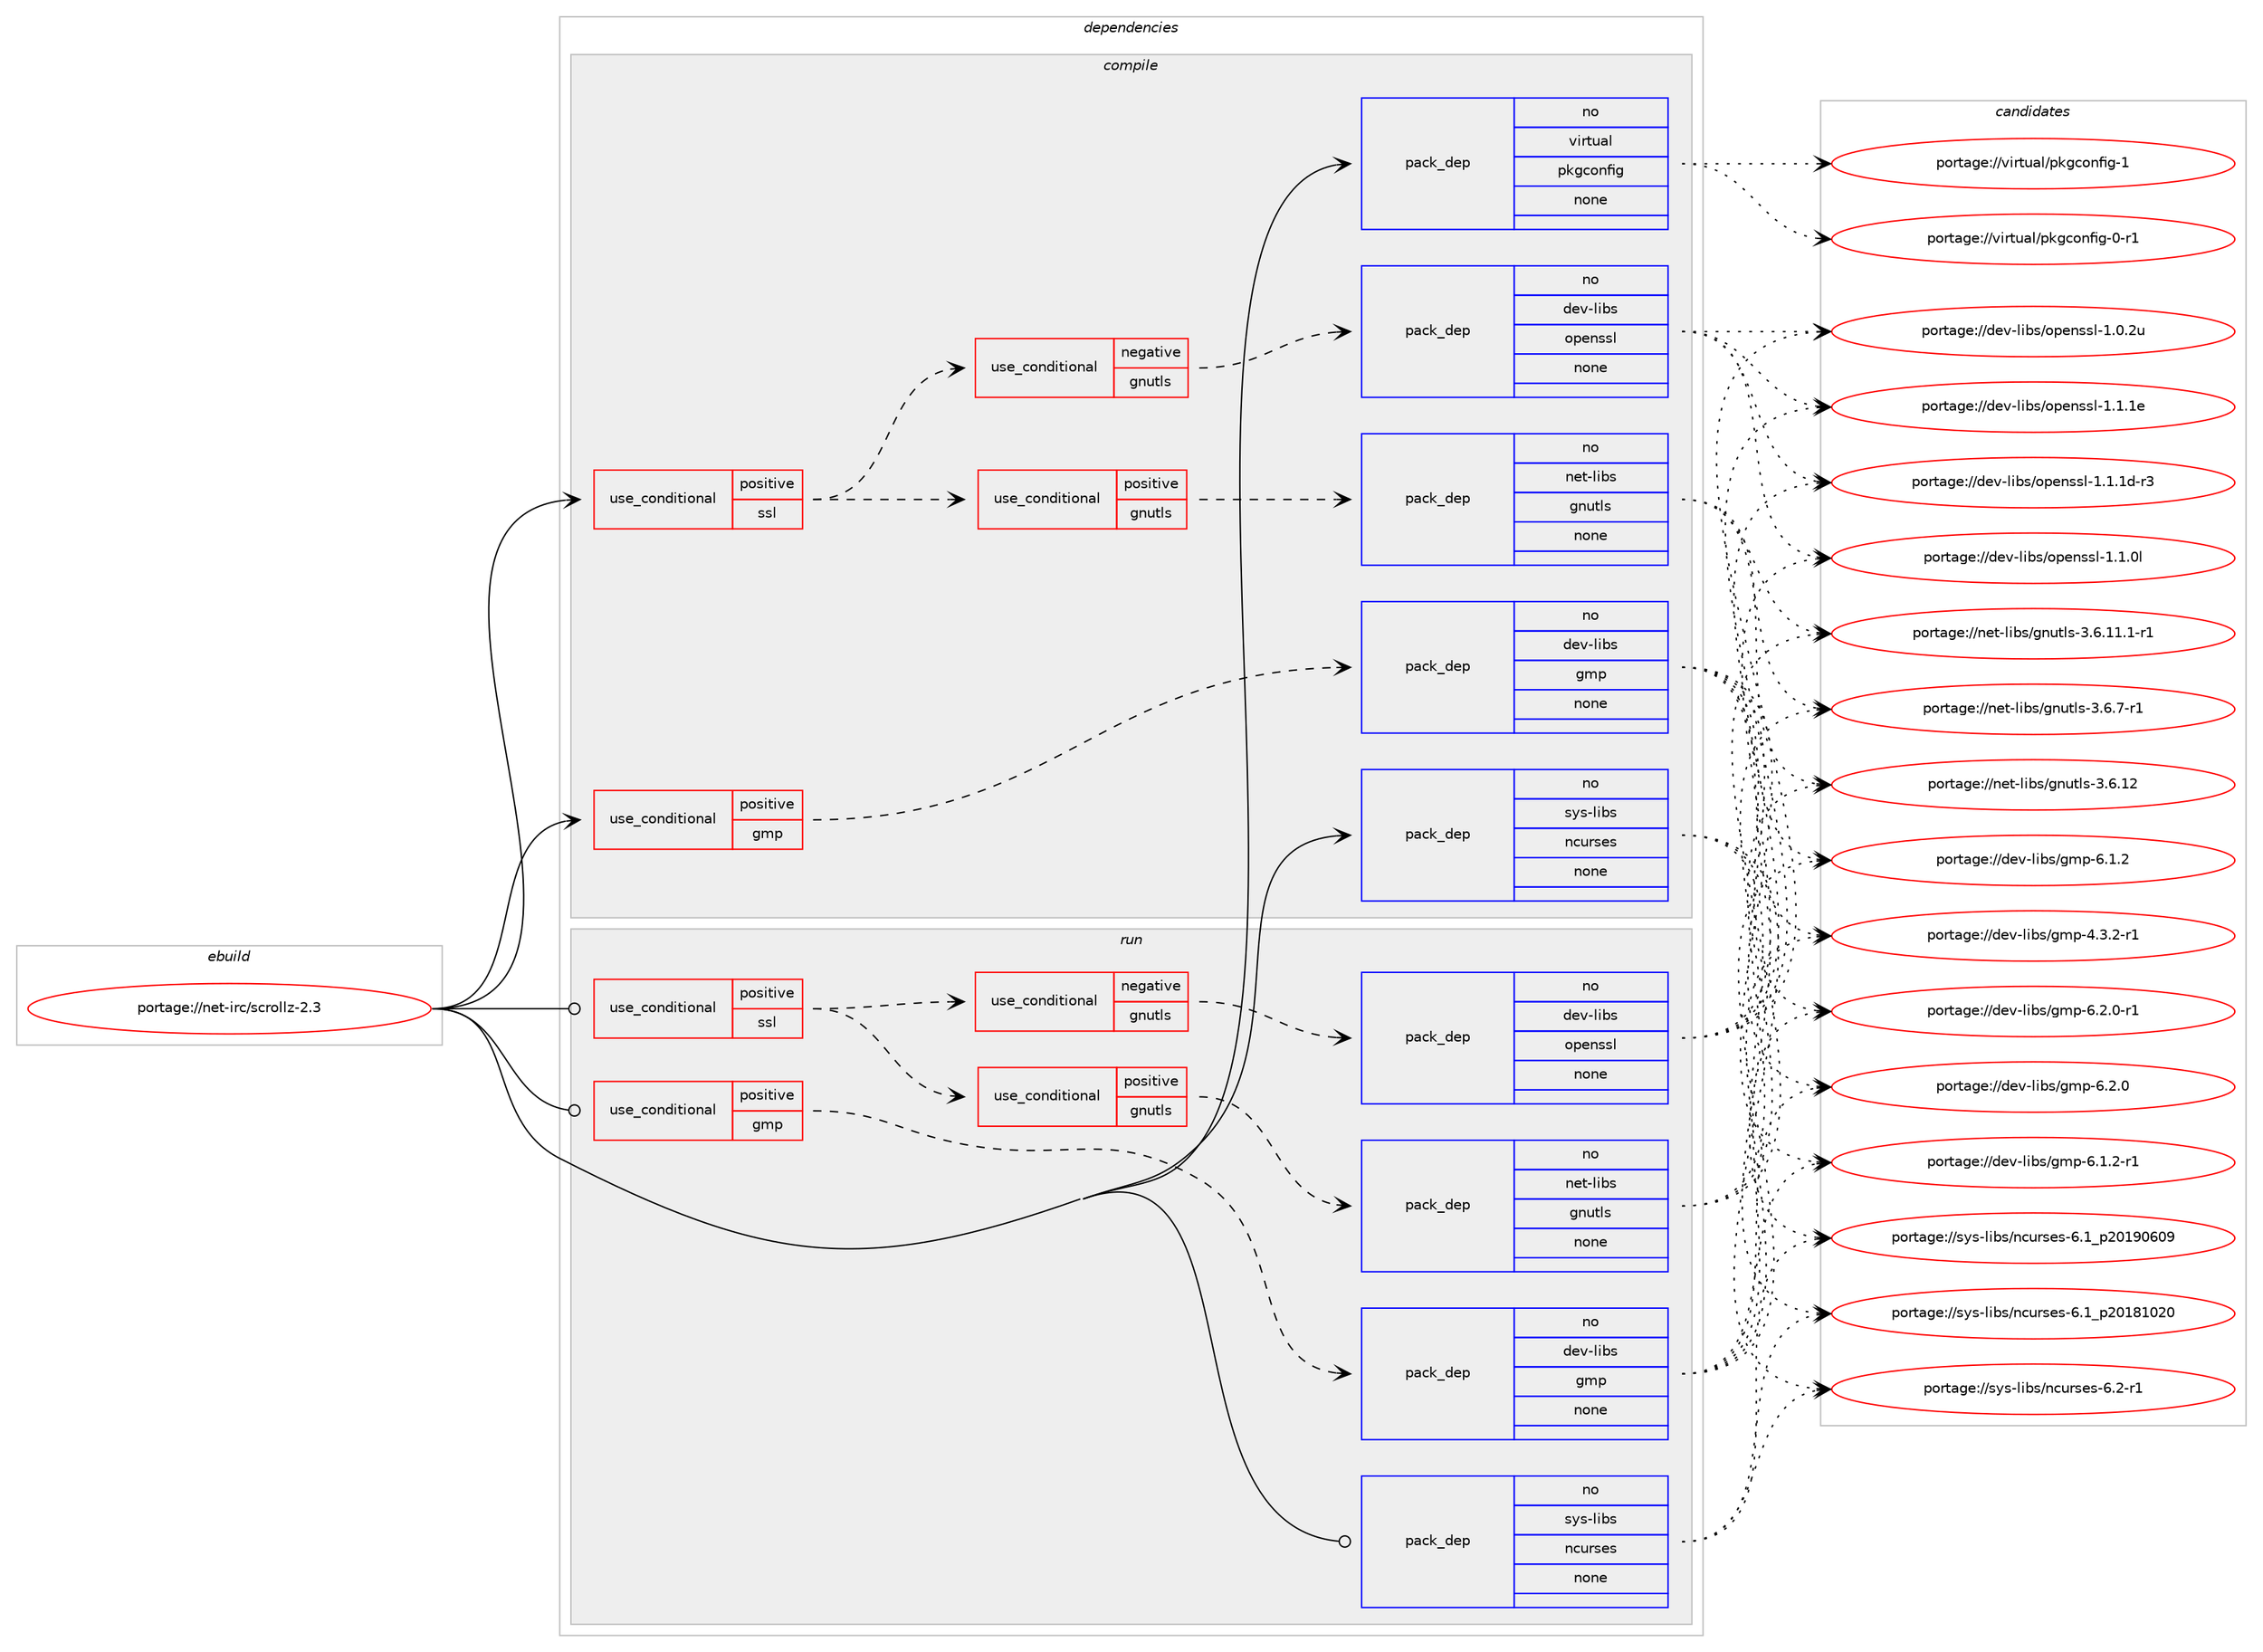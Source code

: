 digraph prolog {

# *************
# Graph options
# *************

newrank=true;
concentrate=true;
compound=true;
graph [rankdir=LR,fontname=Helvetica,fontsize=10,ranksep=1.5];#, ranksep=2.5, nodesep=0.2];
edge  [arrowhead=vee];
node  [fontname=Helvetica,fontsize=10];

# **********
# The ebuild
# **********

subgraph cluster_leftcol {
color=gray;
rank=same;
label=<<i>ebuild</i>>;
id [label="portage://net-irc/scrollz-2.3", color=red, width=4, href="../net-irc/scrollz-2.3.svg"];
}

# ****************
# The dependencies
# ****************

subgraph cluster_midcol {
color=gray;
label=<<i>dependencies</i>>;
subgraph cluster_compile {
fillcolor="#eeeeee";
style=filled;
label=<<i>compile</i>>;
subgraph cond4087 {
dependency23925 [label=<<TABLE BORDER="0" CELLBORDER="1" CELLSPACING="0" CELLPADDING="4"><TR><TD ROWSPAN="3" CELLPADDING="10">use_conditional</TD></TR><TR><TD>positive</TD></TR><TR><TD>gmp</TD></TR></TABLE>>, shape=none, color=red];
subgraph pack19457 {
dependency23926 [label=<<TABLE BORDER="0" CELLBORDER="1" CELLSPACING="0" CELLPADDING="4" WIDTH="220"><TR><TD ROWSPAN="6" CELLPADDING="30">pack_dep</TD></TR><TR><TD WIDTH="110">no</TD></TR><TR><TD>dev-libs</TD></TR><TR><TD>gmp</TD></TR><TR><TD>none</TD></TR><TR><TD></TD></TR></TABLE>>, shape=none, color=blue];
}
dependency23925:e -> dependency23926:w [weight=20,style="dashed",arrowhead="vee"];
}
id:e -> dependency23925:w [weight=20,style="solid",arrowhead="vee"];
subgraph cond4088 {
dependency23927 [label=<<TABLE BORDER="0" CELLBORDER="1" CELLSPACING="0" CELLPADDING="4"><TR><TD ROWSPAN="3" CELLPADDING="10">use_conditional</TD></TR><TR><TD>positive</TD></TR><TR><TD>ssl</TD></TR></TABLE>>, shape=none, color=red];
subgraph cond4089 {
dependency23928 [label=<<TABLE BORDER="0" CELLBORDER="1" CELLSPACING="0" CELLPADDING="4"><TR><TD ROWSPAN="3" CELLPADDING="10">use_conditional</TD></TR><TR><TD>positive</TD></TR><TR><TD>gnutls</TD></TR></TABLE>>, shape=none, color=red];
subgraph pack19458 {
dependency23929 [label=<<TABLE BORDER="0" CELLBORDER="1" CELLSPACING="0" CELLPADDING="4" WIDTH="220"><TR><TD ROWSPAN="6" CELLPADDING="30">pack_dep</TD></TR><TR><TD WIDTH="110">no</TD></TR><TR><TD>net-libs</TD></TR><TR><TD>gnutls</TD></TR><TR><TD>none</TD></TR><TR><TD></TD></TR></TABLE>>, shape=none, color=blue];
}
dependency23928:e -> dependency23929:w [weight=20,style="dashed",arrowhead="vee"];
}
dependency23927:e -> dependency23928:w [weight=20,style="dashed",arrowhead="vee"];
subgraph cond4090 {
dependency23930 [label=<<TABLE BORDER="0" CELLBORDER="1" CELLSPACING="0" CELLPADDING="4"><TR><TD ROWSPAN="3" CELLPADDING="10">use_conditional</TD></TR><TR><TD>negative</TD></TR><TR><TD>gnutls</TD></TR></TABLE>>, shape=none, color=red];
subgraph pack19459 {
dependency23931 [label=<<TABLE BORDER="0" CELLBORDER="1" CELLSPACING="0" CELLPADDING="4" WIDTH="220"><TR><TD ROWSPAN="6" CELLPADDING="30">pack_dep</TD></TR><TR><TD WIDTH="110">no</TD></TR><TR><TD>dev-libs</TD></TR><TR><TD>openssl</TD></TR><TR><TD>none</TD></TR><TR><TD></TD></TR></TABLE>>, shape=none, color=blue];
}
dependency23930:e -> dependency23931:w [weight=20,style="dashed",arrowhead="vee"];
}
dependency23927:e -> dependency23930:w [weight=20,style="dashed",arrowhead="vee"];
}
id:e -> dependency23927:w [weight=20,style="solid",arrowhead="vee"];
subgraph pack19460 {
dependency23932 [label=<<TABLE BORDER="0" CELLBORDER="1" CELLSPACING="0" CELLPADDING="4" WIDTH="220"><TR><TD ROWSPAN="6" CELLPADDING="30">pack_dep</TD></TR><TR><TD WIDTH="110">no</TD></TR><TR><TD>sys-libs</TD></TR><TR><TD>ncurses</TD></TR><TR><TD>none</TD></TR><TR><TD></TD></TR></TABLE>>, shape=none, color=blue];
}
id:e -> dependency23932:w [weight=20,style="solid",arrowhead="vee"];
subgraph pack19461 {
dependency23933 [label=<<TABLE BORDER="0" CELLBORDER="1" CELLSPACING="0" CELLPADDING="4" WIDTH="220"><TR><TD ROWSPAN="6" CELLPADDING="30">pack_dep</TD></TR><TR><TD WIDTH="110">no</TD></TR><TR><TD>virtual</TD></TR><TR><TD>pkgconfig</TD></TR><TR><TD>none</TD></TR><TR><TD></TD></TR></TABLE>>, shape=none, color=blue];
}
id:e -> dependency23933:w [weight=20,style="solid",arrowhead="vee"];
}
subgraph cluster_compileandrun {
fillcolor="#eeeeee";
style=filled;
label=<<i>compile and run</i>>;
}
subgraph cluster_run {
fillcolor="#eeeeee";
style=filled;
label=<<i>run</i>>;
subgraph cond4091 {
dependency23934 [label=<<TABLE BORDER="0" CELLBORDER="1" CELLSPACING="0" CELLPADDING="4"><TR><TD ROWSPAN="3" CELLPADDING="10">use_conditional</TD></TR><TR><TD>positive</TD></TR><TR><TD>gmp</TD></TR></TABLE>>, shape=none, color=red];
subgraph pack19462 {
dependency23935 [label=<<TABLE BORDER="0" CELLBORDER="1" CELLSPACING="0" CELLPADDING="4" WIDTH="220"><TR><TD ROWSPAN="6" CELLPADDING="30">pack_dep</TD></TR><TR><TD WIDTH="110">no</TD></TR><TR><TD>dev-libs</TD></TR><TR><TD>gmp</TD></TR><TR><TD>none</TD></TR><TR><TD></TD></TR></TABLE>>, shape=none, color=blue];
}
dependency23934:e -> dependency23935:w [weight=20,style="dashed",arrowhead="vee"];
}
id:e -> dependency23934:w [weight=20,style="solid",arrowhead="odot"];
subgraph cond4092 {
dependency23936 [label=<<TABLE BORDER="0" CELLBORDER="1" CELLSPACING="0" CELLPADDING="4"><TR><TD ROWSPAN="3" CELLPADDING="10">use_conditional</TD></TR><TR><TD>positive</TD></TR><TR><TD>ssl</TD></TR></TABLE>>, shape=none, color=red];
subgraph cond4093 {
dependency23937 [label=<<TABLE BORDER="0" CELLBORDER="1" CELLSPACING="0" CELLPADDING="4"><TR><TD ROWSPAN="3" CELLPADDING="10">use_conditional</TD></TR><TR><TD>positive</TD></TR><TR><TD>gnutls</TD></TR></TABLE>>, shape=none, color=red];
subgraph pack19463 {
dependency23938 [label=<<TABLE BORDER="0" CELLBORDER="1" CELLSPACING="0" CELLPADDING="4" WIDTH="220"><TR><TD ROWSPAN="6" CELLPADDING="30">pack_dep</TD></TR><TR><TD WIDTH="110">no</TD></TR><TR><TD>net-libs</TD></TR><TR><TD>gnutls</TD></TR><TR><TD>none</TD></TR><TR><TD></TD></TR></TABLE>>, shape=none, color=blue];
}
dependency23937:e -> dependency23938:w [weight=20,style="dashed",arrowhead="vee"];
}
dependency23936:e -> dependency23937:w [weight=20,style="dashed",arrowhead="vee"];
subgraph cond4094 {
dependency23939 [label=<<TABLE BORDER="0" CELLBORDER="1" CELLSPACING="0" CELLPADDING="4"><TR><TD ROWSPAN="3" CELLPADDING="10">use_conditional</TD></TR><TR><TD>negative</TD></TR><TR><TD>gnutls</TD></TR></TABLE>>, shape=none, color=red];
subgraph pack19464 {
dependency23940 [label=<<TABLE BORDER="0" CELLBORDER="1" CELLSPACING="0" CELLPADDING="4" WIDTH="220"><TR><TD ROWSPAN="6" CELLPADDING="30">pack_dep</TD></TR><TR><TD WIDTH="110">no</TD></TR><TR><TD>dev-libs</TD></TR><TR><TD>openssl</TD></TR><TR><TD>none</TD></TR><TR><TD></TD></TR></TABLE>>, shape=none, color=blue];
}
dependency23939:e -> dependency23940:w [weight=20,style="dashed",arrowhead="vee"];
}
dependency23936:e -> dependency23939:w [weight=20,style="dashed",arrowhead="vee"];
}
id:e -> dependency23936:w [weight=20,style="solid",arrowhead="odot"];
subgraph pack19465 {
dependency23941 [label=<<TABLE BORDER="0" CELLBORDER="1" CELLSPACING="0" CELLPADDING="4" WIDTH="220"><TR><TD ROWSPAN="6" CELLPADDING="30">pack_dep</TD></TR><TR><TD WIDTH="110">no</TD></TR><TR><TD>sys-libs</TD></TR><TR><TD>ncurses</TD></TR><TR><TD>none</TD></TR><TR><TD></TD></TR></TABLE>>, shape=none, color=blue];
}
id:e -> dependency23941:w [weight=20,style="solid",arrowhead="odot"];
}
}

# **************
# The candidates
# **************

subgraph cluster_choices {
rank=same;
color=gray;
label=<<i>candidates</i>>;

subgraph choice19457 {
color=black;
nodesep=1;
choice1001011184510810598115471031091124554465046484511449 [label="portage://dev-libs/gmp-6.2.0-r1", color=red, width=4,href="../dev-libs/gmp-6.2.0-r1.svg"];
choice100101118451081059811547103109112455446504648 [label="portage://dev-libs/gmp-6.2.0", color=red, width=4,href="../dev-libs/gmp-6.2.0.svg"];
choice1001011184510810598115471031091124554464946504511449 [label="portage://dev-libs/gmp-6.1.2-r1", color=red, width=4,href="../dev-libs/gmp-6.1.2-r1.svg"];
choice100101118451081059811547103109112455446494650 [label="portage://dev-libs/gmp-6.1.2", color=red, width=4,href="../dev-libs/gmp-6.1.2.svg"];
choice1001011184510810598115471031091124552465146504511449 [label="portage://dev-libs/gmp-4.3.2-r1", color=red, width=4,href="../dev-libs/gmp-4.3.2-r1.svg"];
dependency23926:e -> choice1001011184510810598115471031091124554465046484511449:w [style=dotted,weight="100"];
dependency23926:e -> choice100101118451081059811547103109112455446504648:w [style=dotted,weight="100"];
dependency23926:e -> choice1001011184510810598115471031091124554464946504511449:w [style=dotted,weight="100"];
dependency23926:e -> choice100101118451081059811547103109112455446494650:w [style=dotted,weight="100"];
dependency23926:e -> choice1001011184510810598115471031091124552465146504511449:w [style=dotted,weight="100"];
}
subgraph choice19458 {
color=black;
nodesep=1;
choice1101011164510810598115471031101171161081154551465446554511449 [label="portage://net-libs/gnutls-3.6.7-r1", color=red, width=4,href="../net-libs/gnutls-3.6.7-r1.svg"];
choice11010111645108105981154710311011711610811545514654464950 [label="portage://net-libs/gnutls-3.6.12", color=red, width=4,href="../net-libs/gnutls-3.6.12.svg"];
choice1101011164510810598115471031101171161081154551465446494946494511449 [label="portage://net-libs/gnutls-3.6.11.1-r1", color=red, width=4,href="../net-libs/gnutls-3.6.11.1-r1.svg"];
dependency23929:e -> choice1101011164510810598115471031101171161081154551465446554511449:w [style=dotted,weight="100"];
dependency23929:e -> choice11010111645108105981154710311011711610811545514654464950:w [style=dotted,weight="100"];
dependency23929:e -> choice1101011164510810598115471031101171161081154551465446494946494511449:w [style=dotted,weight="100"];
}
subgraph choice19459 {
color=black;
nodesep=1;
choice100101118451081059811547111112101110115115108454946494649101 [label="portage://dev-libs/openssl-1.1.1e", color=red, width=4,href="../dev-libs/openssl-1.1.1e.svg"];
choice1001011184510810598115471111121011101151151084549464946491004511451 [label="portage://dev-libs/openssl-1.1.1d-r3", color=red, width=4,href="../dev-libs/openssl-1.1.1d-r3.svg"];
choice100101118451081059811547111112101110115115108454946494648108 [label="portage://dev-libs/openssl-1.1.0l", color=red, width=4,href="../dev-libs/openssl-1.1.0l.svg"];
choice100101118451081059811547111112101110115115108454946484650117 [label="portage://dev-libs/openssl-1.0.2u", color=red, width=4,href="../dev-libs/openssl-1.0.2u.svg"];
dependency23931:e -> choice100101118451081059811547111112101110115115108454946494649101:w [style=dotted,weight="100"];
dependency23931:e -> choice1001011184510810598115471111121011101151151084549464946491004511451:w [style=dotted,weight="100"];
dependency23931:e -> choice100101118451081059811547111112101110115115108454946494648108:w [style=dotted,weight="100"];
dependency23931:e -> choice100101118451081059811547111112101110115115108454946484650117:w [style=dotted,weight="100"];
}
subgraph choice19460 {
color=black;
nodesep=1;
choice11512111545108105981154711099117114115101115455446504511449 [label="portage://sys-libs/ncurses-6.2-r1", color=red, width=4,href="../sys-libs/ncurses-6.2-r1.svg"];
choice1151211154510810598115471109911711411510111545544649951125048495748544857 [label="portage://sys-libs/ncurses-6.1_p20190609", color=red, width=4,href="../sys-libs/ncurses-6.1_p20190609.svg"];
choice1151211154510810598115471109911711411510111545544649951125048495649485048 [label="portage://sys-libs/ncurses-6.1_p20181020", color=red, width=4,href="../sys-libs/ncurses-6.1_p20181020.svg"];
dependency23932:e -> choice11512111545108105981154711099117114115101115455446504511449:w [style=dotted,weight="100"];
dependency23932:e -> choice1151211154510810598115471109911711411510111545544649951125048495748544857:w [style=dotted,weight="100"];
dependency23932:e -> choice1151211154510810598115471109911711411510111545544649951125048495649485048:w [style=dotted,weight="100"];
}
subgraph choice19461 {
color=black;
nodesep=1;
choice1181051141161179710847112107103991111101021051034549 [label="portage://virtual/pkgconfig-1", color=red, width=4,href="../virtual/pkgconfig-1.svg"];
choice11810511411611797108471121071039911111010210510345484511449 [label="portage://virtual/pkgconfig-0-r1", color=red, width=4,href="../virtual/pkgconfig-0-r1.svg"];
dependency23933:e -> choice1181051141161179710847112107103991111101021051034549:w [style=dotted,weight="100"];
dependency23933:e -> choice11810511411611797108471121071039911111010210510345484511449:w [style=dotted,weight="100"];
}
subgraph choice19462 {
color=black;
nodesep=1;
choice1001011184510810598115471031091124554465046484511449 [label="portage://dev-libs/gmp-6.2.0-r1", color=red, width=4,href="../dev-libs/gmp-6.2.0-r1.svg"];
choice100101118451081059811547103109112455446504648 [label="portage://dev-libs/gmp-6.2.0", color=red, width=4,href="../dev-libs/gmp-6.2.0.svg"];
choice1001011184510810598115471031091124554464946504511449 [label="portage://dev-libs/gmp-6.1.2-r1", color=red, width=4,href="../dev-libs/gmp-6.1.2-r1.svg"];
choice100101118451081059811547103109112455446494650 [label="portage://dev-libs/gmp-6.1.2", color=red, width=4,href="../dev-libs/gmp-6.1.2.svg"];
choice1001011184510810598115471031091124552465146504511449 [label="portage://dev-libs/gmp-4.3.2-r1", color=red, width=4,href="../dev-libs/gmp-4.3.2-r1.svg"];
dependency23935:e -> choice1001011184510810598115471031091124554465046484511449:w [style=dotted,weight="100"];
dependency23935:e -> choice100101118451081059811547103109112455446504648:w [style=dotted,weight="100"];
dependency23935:e -> choice1001011184510810598115471031091124554464946504511449:w [style=dotted,weight="100"];
dependency23935:e -> choice100101118451081059811547103109112455446494650:w [style=dotted,weight="100"];
dependency23935:e -> choice1001011184510810598115471031091124552465146504511449:w [style=dotted,weight="100"];
}
subgraph choice19463 {
color=black;
nodesep=1;
choice1101011164510810598115471031101171161081154551465446554511449 [label="portage://net-libs/gnutls-3.6.7-r1", color=red, width=4,href="../net-libs/gnutls-3.6.7-r1.svg"];
choice11010111645108105981154710311011711610811545514654464950 [label="portage://net-libs/gnutls-3.6.12", color=red, width=4,href="../net-libs/gnutls-3.6.12.svg"];
choice1101011164510810598115471031101171161081154551465446494946494511449 [label="portage://net-libs/gnutls-3.6.11.1-r1", color=red, width=4,href="../net-libs/gnutls-3.6.11.1-r1.svg"];
dependency23938:e -> choice1101011164510810598115471031101171161081154551465446554511449:w [style=dotted,weight="100"];
dependency23938:e -> choice11010111645108105981154710311011711610811545514654464950:w [style=dotted,weight="100"];
dependency23938:e -> choice1101011164510810598115471031101171161081154551465446494946494511449:w [style=dotted,weight="100"];
}
subgraph choice19464 {
color=black;
nodesep=1;
choice100101118451081059811547111112101110115115108454946494649101 [label="portage://dev-libs/openssl-1.1.1e", color=red, width=4,href="../dev-libs/openssl-1.1.1e.svg"];
choice1001011184510810598115471111121011101151151084549464946491004511451 [label="portage://dev-libs/openssl-1.1.1d-r3", color=red, width=4,href="../dev-libs/openssl-1.1.1d-r3.svg"];
choice100101118451081059811547111112101110115115108454946494648108 [label="portage://dev-libs/openssl-1.1.0l", color=red, width=4,href="../dev-libs/openssl-1.1.0l.svg"];
choice100101118451081059811547111112101110115115108454946484650117 [label="portage://dev-libs/openssl-1.0.2u", color=red, width=4,href="../dev-libs/openssl-1.0.2u.svg"];
dependency23940:e -> choice100101118451081059811547111112101110115115108454946494649101:w [style=dotted,weight="100"];
dependency23940:e -> choice1001011184510810598115471111121011101151151084549464946491004511451:w [style=dotted,weight="100"];
dependency23940:e -> choice100101118451081059811547111112101110115115108454946494648108:w [style=dotted,weight="100"];
dependency23940:e -> choice100101118451081059811547111112101110115115108454946484650117:w [style=dotted,weight="100"];
}
subgraph choice19465 {
color=black;
nodesep=1;
choice11512111545108105981154711099117114115101115455446504511449 [label="portage://sys-libs/ncurses-6.2-r1", color=red, width=4,href="../sys-libs/ncurses-6.2-r1.svg"];
choice1151211154510810598115471109911711411510111545544649951125048495748544857 [label="portage://sys-libs/ncurses-6.1_p20190609", color=red, width=4,href="../sys-libs/ncurses-6.1_p20190609.svg"];
choice1151211154510810598115471109911711411510111545544649951125048495649485048 [label="portage://sys-libs/ncurses-6.1_p20181020", color=red, width=4,href="../sys-libs/ncurses-6.1_p20181020.svg"];
dependency23941:e -> choice11512111545108105981154711099117114115101115455446504511449:w [style=dotted,weight="100"];
dependency23941:e -> choice1151211154510810598115471109911711411510111545544649951125048495748544857:w [style=dotted,weight="100"];
dependency23941:e -> choice1151211154510810598115471109911711411510111545544649951125048495649485048:w [style=dotted,weight="100"];
}
}

}
